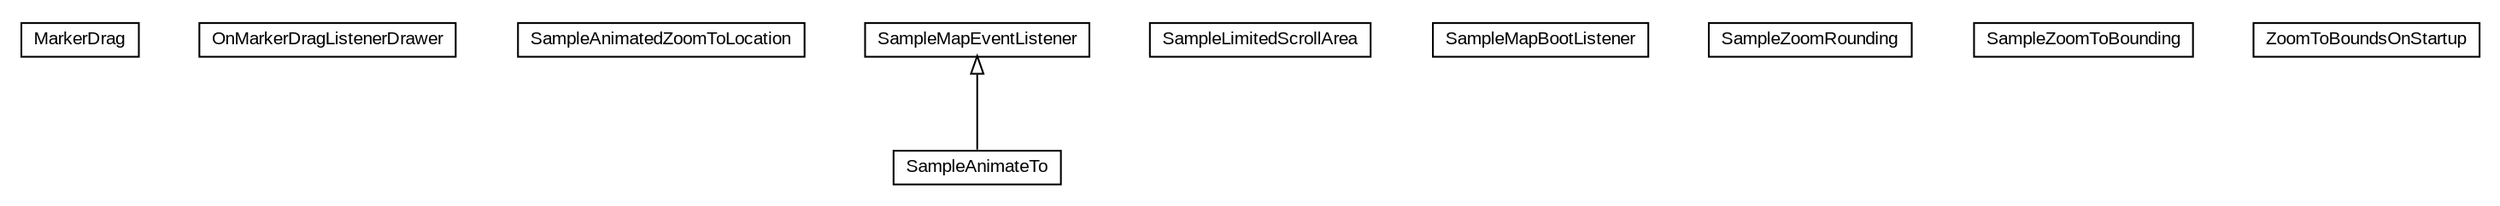#!/usr/local/bin/dot
#
# Class diagram 
# Generated by UMLGraph version R5_6-24-gf6e263 (http://www.umlgraph.org/)
#

digraph G {
	edge [fontname="arial",fontsize=10,labelfontname="arial",labelfontsize=10];
	node [fontname="arial",fontsize=10,shape=plaintext];
	nodesep=0.25;
	ranksep=0.5;
	// org.osmdroid.samplefragments.events.MarkerDrag
	c12544 [label=<<table title="org.osmdroid.samplefragments.events.MarkerDrag" border="0" cellborder="1" cellspacing="0" cellpadding="2" port="p" href="./MarkerDrag.html">
		<tr><td><table border="0" cellspacing="0" cellpadding="1">
<tr><td align="center" balign="center"> MarkerDrag </td></tr>
		</table></td></tr>
		</table>>, URL="./MarkerDrag.html", fontname="arial", fontcolor="black", fontsize=10.0];
	// org.osmdroid.samplefragments.events.MarkerDrag.OnMarkerDragListenerDrawer
	c12545 [label=<<table title="org.osmdroid.samplefragments.events.MarkerDrag.OnMarkerDragListenerDrawer" border="0" cellborder="1" cellspacing="0" cellpadding="2" port="p" href="./MarkerDrag.OnMarkerDragListenerDrawer.html">
		<tr><td><table border="0" cellspacing="0" cellpadding="1">
<tr><td align="center" balign="center"> OnMarkerDragListenerDrawer </td></tr>
		</table></td></tr>
		</table>>, URL="./MarkerDrag.OnMarkerDragListenerDrawer.html", fontname="arial", fontcolor="black", fontsize=10.0];
	// org.osmdroid.samplefragments.events.SampleAnimatedZoomToLocation
	c12546 [label=<<table title="org.osmdroid.samplefragments.events.SampleAnimatedZoomToLocation" border="0" cellborder="1" cellspacing="0" cellpadding="2" port="p" href="./SampleAnimatedZoomToLocation.html">
		<tr><td><table border="0" cellspacing="0" cellpadding="1">
<tr><td align="center" balign="center"> SampleAnimatedZoomToLocation </td></tr>
		</table></td></tr>
		</table>>, URL="./SampleAnimatedZoomToLocation.html", fontname="arial", fontcolor="black", fontsize=10.0];
	// org.osmdroid.samplefragments.events.SampleAnimateTo
	c12547 [label=<<table title="org.osmdroid.samplefragments.events.SampleAnimateTo" border="0" cellborder="1" cellspacing="0" cellpadding="2" port="p" href="./SampleAnimateTo.html">
		<tr><td><table border="0" cellspacing="0" cellpadding="1">
<tr><td align="center" balign="center"> SampleAnimateTo </td></tr>
		</table></td></tr>
		</table>>, URL="./SampleAnimateTo.html", fontname="arial", fontcolor="black", fontsize=10.0];
	// org.osmdroid.samplefragments.events.SampleLimitedScrollArea
	c12548 [label=<<table title="org.osmdroid.samplefragments.events.SampleLimitedScrollArea" border="0" cellborder="1" cellspacing="0" cellpadding="2" port="p" href="./SampleLimitedScrollArea.html">
		<tr><td><table border="0" cellspacing="0" cellpadding="1">
<tr><td align="center" balign="center"> SampleLimitedScrollArea </td></tr>
		</table></td></tr>
		</table>>, URL="./SampleLimitedScrollArea.html", fontname="arial", fontcolor="black", fontsize=10.0];
	// org.osmdroid.samplefragments.events.SampleMapBootListener
	c12549 [label=<<table title="org.osmdroid.samplefragments.events.SampleMapBootListener" border="0" cellborder="1" cellspacing="0" cellpadding="2" port="p" href="./SampleMapBootListener.html">
		<tr><td><table border="0" cellspacing="0" cellpadding="1">
<tr><td align="center" balign="center"> SampleMapBootListener </td></tr>
		</table></td></tr>
		</table>>, URL="./SampleMapBootListener.html", fontname="arial", fontcolor="black", fontsize=10.0];
	// org.osmdroid.samplefragments.events.SampleMapEventListener
	c12550 [label=<<table title="org.osmdroid.samplefragments.events.SampleMapEventListener" border="0" cellborder="1" cellspacing="0" cellpadding="2" port="p" href="./SampleMapEventListener.html">
		<tr><td><table border="0" cellspacing="0" cellpadding="1">
<tr><td align="center" balign="center"> SampleMapEventListener </td></tr>
		</table></td></tr>
		</table>>, URL="./SampleMapEventListener.html", fontname="arial", fontcolor="black", fontsize=10.0];
	// org.osmdroid.samplefragments.events.SampleZoomRounding
	c12551 [label=<<table title="org.osmdroid.samplefragments.events.SampleZoomRounding" border="0" cellborder="1" cellspacing="0" cellpadding="2" port="p" href="./SampleZoomRounding.html">
		<tr><td><table border="0" cellspacing="0" cellpadding="1">
<tr><td align="center" balign="center"> SampleZoomRounding </td></tr>
		</table></td></tr>
		</table>>, URL="./SampleZoomRounding.html", fontname="arial", fontcolor="black", fontsize=10.0];
	// org.osmdroid.samplefragments.events.SampleZoomToBounding
	c12552 [label=<<table title="org.osmdroid.samplefragments.events.SampleZoomToBounding" border="0" cellborder="1" cellspacing="0" cellpadding="2" port="p" href="./SampleZoomToBounding.html">
		<tr><td><table border="0" cellspacing="0" cellpadding="1">
<tr><td align="center" balign="center"> SampleZoomToBounding </td></tr>
		</table></td></tr>
		</table>>, URL="./SampleZoomToBounding.html", fontname="arial", fontcolor="black", fontsize=10.0];
	// org.osmdroid.samplefragments.events.ZoomToBoundsOnStartup
	c12553 [label=<<table title="org.osmdroid.samplefragments.events.ZoomToBoundsOnStartup" border="0" cellborder="1" cellspacing="0" cellpadding="2" port="p" href="./ZoomToBoundsOnStartup.html">
		<tr><td><table border="0" cellspacing="0" cellpadding="1">
<tr><td align="center" balign="center"> ZoomToBoundsOnStartup </td></tr>
		</table></td></tr>
		</table>>, URL="./ZoomToBoundsOnStartup.html", fontname="arial", fontcolor="black", fontsize=10.0];
	//org.osmdroid.samplefragments.events.SampleAnimateTo extends org.osmdroid.samplefragments.events.SampleMapEventListener
	c12550:p -> c12547:p [dir=back,arrowtail=empty];
}

